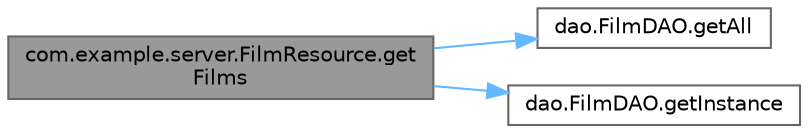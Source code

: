 digraph "com.example.server.FilmResource.getFilms"
{
 // LATEX_PDF_SIZE
  bgcolor="transparent";
  edge [fontname=Helvetica,fontsize=10,labelfontname=Helvetica,labelfontsize=10];
  node [fontname=Helvetica,fontsize=10,shape=box,height=0.2,width=0.4];
  rankdir="LR";
  Node1 [label="com.example.server.FilmResource.get\lFilms",height=0.2,width=0.4,color="gray40", fillcolor="grey60", style="filled", fontcolor="black",tooltip=" "];
  Node1 -> Node2 [color="steelblue1",style="solid"];
  Node2 [label="dao.FilmDAO.getAll",height=0.2,width=0.4,color="grey40", fillcolor="white", style="filled",URL="$classdao_1_1_film_d_a_o.html#aed7fbc8a99f0f11b80920b755db3d780",tooltip=" "];
  Node1 -> Node3 [color="steelblue1",style="solid"];
  Node3 [label="dao.FilmDAO.getInstance",height=0.2,width=0.4,color="grey40", fillcolor="white", style="filled",URL="$classdao_1_1_film_d_a_o.html#a21fcd7322ade804cd39cad7a0f9b2274",tooltip=" "];
}

